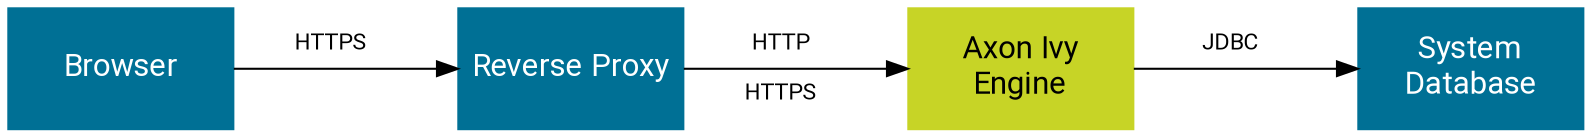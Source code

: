 digraph overview {  
  layout=neato;

  node [shape=box, height="0.8", width="2", color="#007095", style=filled, fixedsize="true", margin=0, 
        fontname="Roboto,Helvetica Neue,Arial,sans-serif", fontcolor="white", fontsize=15
       ]; 
  
  /* nodes */
  browser [label="Browser"             pos="0,2.5!", height="0.8", width="1.5"];
  reverseproxy [label="Reverse Proxy", pos="3,2.5!", height="0.8", width="1.5"];  
  engine [label="Axon Ivy\nEngine",    pos="6,2.5!", height="0.8", width="1.5", color="#C7D426", fontcolor="black"];   
  systemdb [label="System\nDatabase"   pos="9,2.5!", height="0.8", width="1.5"]

  /* edges */
  browser -> reverseproxy;
  reverseproxy -> engine;
  engine -> systemdb;

  /* edge labels */
  browser_reverseproxy [label="HTTPS\n \n ",   pos="1.4,2.5!", shape=none, fillcolor=none, fontcolor=black, fontsize=11];
  reverseproxy_engine [label="HTTP\n \nHTTPS", pos="4.4,2.5!", shape=none, fillcolor=none, fontcolor=black, fontsize=11];
  engine_systemdb [label="JDBC\n \n ",         pos="7.4,2.5!", shape=none, fillcolor=none, fontcolor=black, fontsize=11];
}

